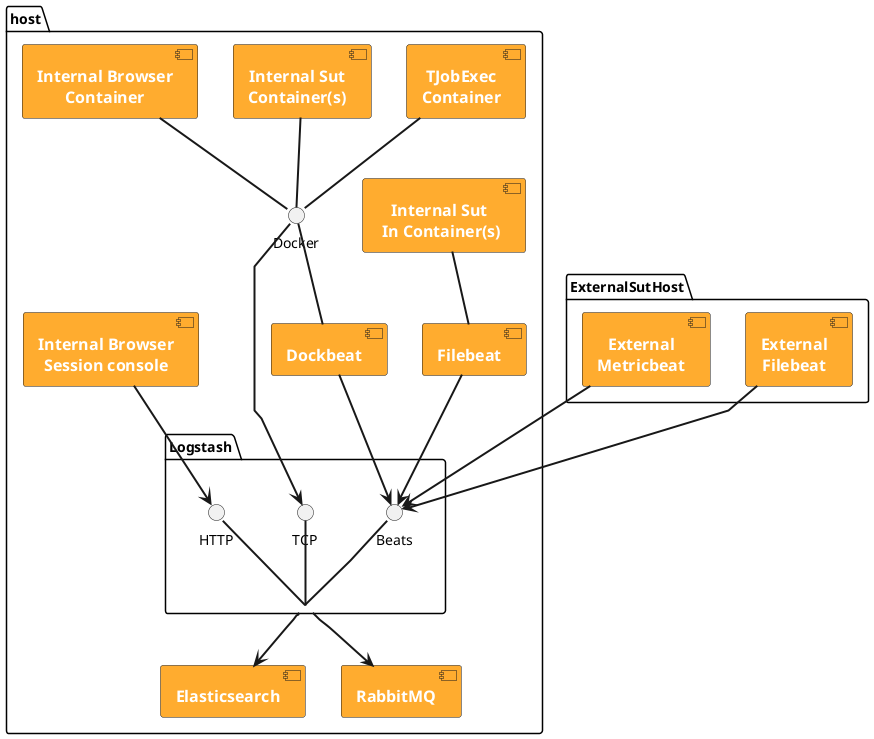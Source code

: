 @startuml

skinparam component {
    FontSize 16
    FontStyle bold
    FontColor white
    BackgroundColor #ffac2f
    ArrowFontColor #333333
    ArrowThickness 2
}
skinparam defaultTextAlignment center
skinparam linetype polyline

package host {

    package Logstash{
        interface TCP
        interface Beats
        interface HTTP
        TCP -- [Logstash]
        Beats -- [Logstash]
        HTTP -- [Logstash]
    }

    [TJobExec\nContainer] -- Docker
    [Internal Sut\nContainer(s)] -- Docker
    [Internal Browser\nContainer] -- Docker
    Docker --> TCP

    [Internal Browser\nSession console] --> HTTP

    [Internal Sut\n In Container(s)] -- [Filebeat]
    [Filebeat] --> Beats

    Docker -- [Dockbeat]
    [Dockbeat] --> Beats




    [Logstash] --> [Elasticsearch]
    [Logstash] --> [RabbitMQ]

}

package ExternalSutHost {
    [External\nFilebeat] --> Beats
    [External\nMetricbeat] --> Beats
}


@enduml